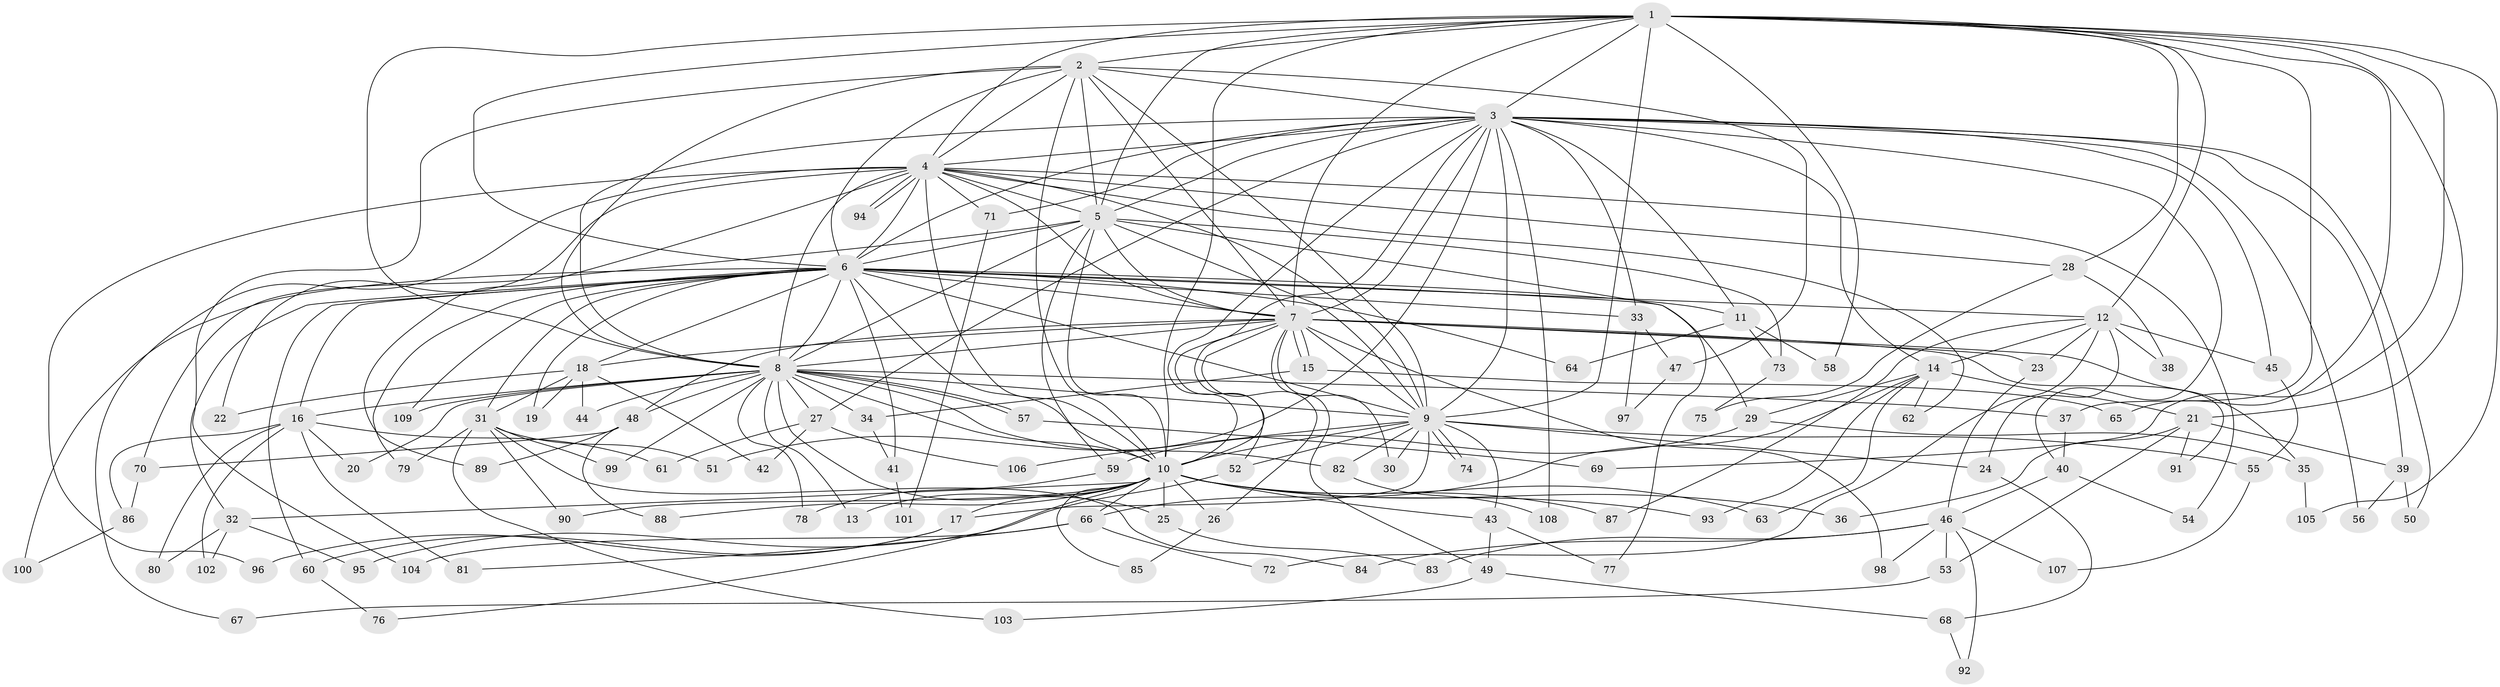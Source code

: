 // coarse degree distribution, {18: 0.012048192771084338, 8: 0.03614457831325301, 25: 0.012048192771084338, 26: 0.012048192771084338, 22: 0.012048192771084338, 19: 0.012048192771084338, 20: 0.012048192771084338, 6: 0.012048192771084338, 10: 0.012048192771084338, 2: 0.5180722891566265, 11: 0.012048192771084338, 3: 0.1566265060240964, 7: 0.03614457831325301, 4: 0.08433734939759036, 5: 0.04819277108433735, 1: 0.012048192771084338}
// Generated by graph-tools (version 1.1) at 2025/51/02/27/25 19:51:45]
// undirected, 109 vertices, 243 edges
graph export_dot {
graph [start="1"]
  node [color=gray90,style=filled];
  1;
  2;
  3;
  4;
  5;
  6;
  7;
  8;
  9;
  10;
  11;
  12;
  13;
  14;
  15;
  16;
  17;
  18;
  19;
  20;
  21;
  22;
  23;
  24;
  25;
  26;
  27;
  28;
  29;
  30;
  31;
  32;
  33;
  34;
  35;
  36;
  37;
  38;
  39;
  40;
  41;
  42;
  43;
  44;
  45;
  46;
  47;
  48;
  49;
  50;
  51;
  52;
  53;
  54;
  55;
  56;
  57;
  58;
  59;
  60;
  61;
  62;
  63;
  64;
  65;
  66;
  67;
  68;
  69;
  70;
  71;
  72;
  73;
  74;
  75;
  76;
  77;
  78;
  79;
  80;
  81;
  82;
  83;
  84;
  85;
  86;
  87;
  88;
  89;
  90;
  91;
  92;
  93;
  94;
  95;
  96;
  97;
  98;
  99;
  100;
  101;
  102;
  103;
  104;
  105;
  106;
  107;
  108;
  109;
  1 -- 2;
  1 -- 3;
  1 -- 4;
  1 -- 5;
  1 -- 6;
  1 -- 7;
  1 -- 8;
  1 -- 9;
  1 -- 10;
  1 -- 12;
  1 -- 21;
  1 -- 28;
  1 -- 37;
  1 -- 58;
  1 -- 65;
  1 -- 69;
  1 -- 105;
  2 -- 3;
  2 -- 4;
  2 -- 5;
  2 -- 6;
  2 -- 7;
  2 -- 8;
  2 -- 9;
  2 -- 10;
  2 -- 47;
  2 -- 104;
  3 -- 4;
  3 -- 5;
  3 -- 6;
  3 -- 7;
  3 -- 8;
  3 -- 9;
  3 -- 10;
  3 -- 11;
  3 -- 14;
  3 -- 27;
  3 -- 33;
  3 -- 39;
  3 -- 40;
  3 -- 45;
  3 -- 50;
  3 -- 51;
  3 -- 52;
  3 -- 56;
  3 -- 71;
  3 -- 108;
  4 -- 5;
  4 -- 6;
  4 -- 7;
  4 -- 8;
  4 -- 9;
  4 -- 10;
  4 -- 22;
  4 -- 28;
  4 -- 54;
  4 -- 62;
  4 -- 67;
  4 -- 71;
  4 -- 89;
  4 -- 94;
  4 -- 94;
  4 -- 96;
  5 -- 6;
  5 -- 7;
  5 -- 8;
  5 -- 9;
  5 -- 10;
  5 -- 59;
  5 -- 70;
  5 -- 73;
  5 -- 77;
  6 -- 7;
  6 -- 8;
  6 -- 9;
  6 -- 10;
  6 -- 11;
  6 -- 12;
  6 -- 16;
  6 -- 18;
  6 -- 19;
  6 -- 29;
  6 -- 31;
  6 -- 32;
  6 -- 33;
  6 -- 41;
  6 -- 60;
  6 -- 64;
  6 -- 79;
  6 -- 100;
  6 -- 109;
  7 -- 8;
  7 -- 9;
  7 -- 10;
  7 -- 15;
  7 -- 15;
  7 -- 18;
  7 -- 23;
  7 -- 26;
  7 -- 30;
  7 -- 35;
  7 -- 48;
  7 -- 49;
  7 -- 91;
  7 -- 98;
  8 -- 9;
  8 -- 10;
  8 -- 13;
  8 -- 16;
  8 -- 20;
  8 -- 25;
  8 -- 27;
  8 -- 34;
  8 -- 37;
  8 -- 44;
  8 -- 48;
  8 -- 57;
  8 -- 57;
  8 -- 78;
  8 -- 82;
  8 -- 99;
  8 -- 109;
  9 -- 10;
  9 -- 17;
  9 -- 24;
  9 -- 30;
  9 -- 43;
  9 -- 52;
  9 -- 55;
  9 -- 74;
  9 -- 74;
  9 -- 82;
  9 -- 106;
  10 -- 13;
  10 -- 17;
  10 -- 25;
  10 -- 26;
  10 -- 32;
  10 -- 36;
  10 -- 43;
  10 -- 63;
  10 -- 66;
  10 -- 76;
  10 -- 85;
  10 -- 87;
  10 -- 88;
  10 -- 90;
  10 -- 93;
  11 -- 58;
  11 -- 64;
  11 -- 73;
  12 -- 14;
  12 -- 23;
  12 -- 24;
  12 -- 38;
  12 -- 45;
  12 -- 72;
  12 -- 87;
  14 -- 21;
  14 -- 29;
  14 -- 62;
  14 -- 63;
  14 -- 66;
  14 -- 93;
  15 -- 34;
  15 -- 65;
  16 -- 20;
  16 -- 61;
  16 -- 80;
  16 -- 81;
  16 -- 86;
  16 -- 102;
  17 -- 60;
  17 -- 96;
  18 -- 19;
  18 -- 22;
  18 -- 31;
  18 -- 42;
  18 -- 44;
  21 -- 36;
  21 -- 39;
  21 -- 53;
  21 -- 91;
  23 -- 46;
  24 -- 68;
  25 -- 83;
  26 -- 85;
  27 -- 42;
  27 -- 61;
  27 -- 106;
  28 -- 38;
  28 -- 75;
  29 -- 35;
  29 -- 59;
  31 -- 51;
  31 -- 79;
  31 -- 84;
  31 -- 90;
  31 -- 99;
  31 -- 103;
  32 -- 80;
  32 -- 95;
  32 -- 102;
  33 -- 47;
  33 -- 97;
  34 -- 41;
  35 -- 105;
  37 -- 40;
  39 -- 50;
  39 -- 56;
  40 -- 46;
  40 -- 54;
  41 -- 101;
  43 -- 49;
  43 -- 77;
  45 -- 55;
  46 -- 53;
  46 -- 83;
  46 -- 84;
  46 -- 92;
  46 -- 98;
  46 -- 107;
  47 -- 97;
  48 -- 70;
  48 -- 88;
  48 -- 89;
  49 -- 68;
  49 -- 103;
  52 -- 95;
  53 -- 67;
  55 -- 107;
  57 -- 69;
  59 -- 78;
  60 -- 76;
  66 -- 72;
  66 -- 81;
  66 -- 104;
  68 -- 92;
  70 -- 86;
  71 -- 101;
  73 -- 75;
  82 -- 108;
  86 -- 100;
}
